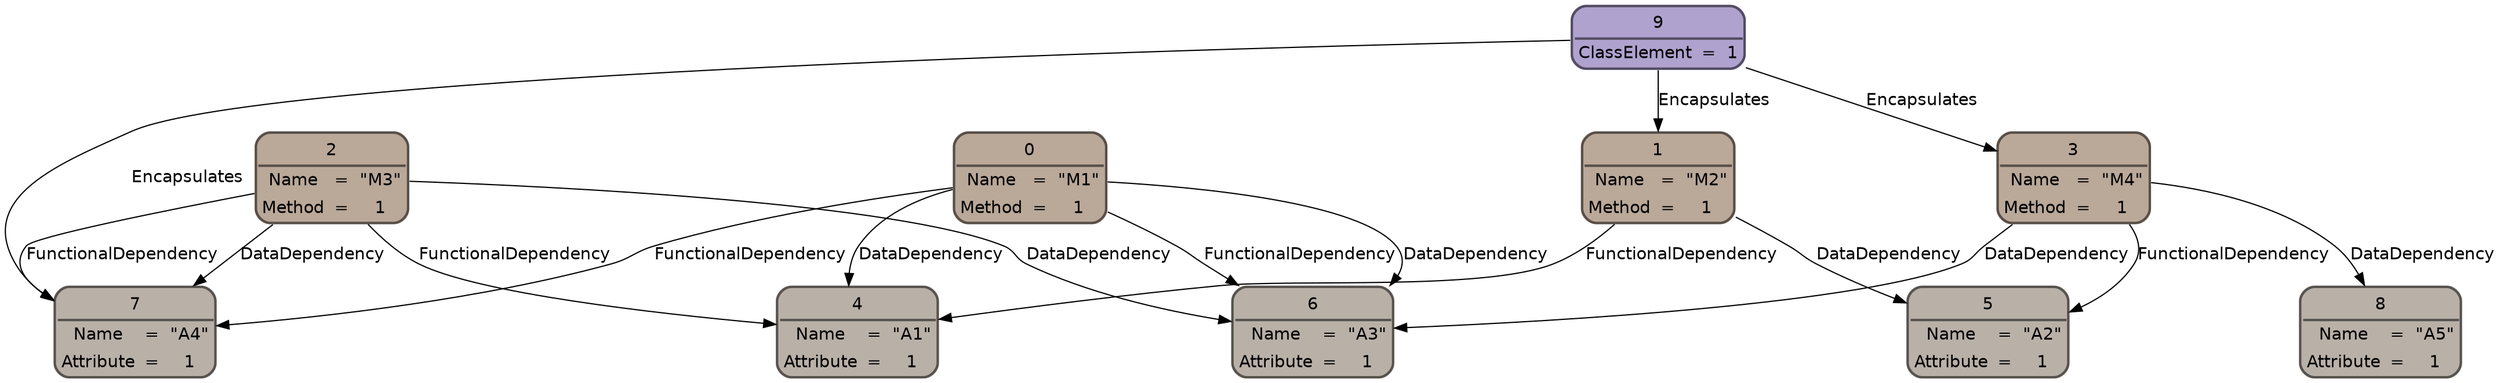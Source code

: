 digraph model {
node [
	style="filled, rounded"
	shape=plain
	pencolor="#00000088"
	fontname="Helvetica"
]
edge [
	labeldistance=3
	fontname="Helvetica"
]
2 -> 4 [
	style=solid
	color=black
	fontcolor=black
	label="FunctionalDependency"]
3 -> 5 [
	style=solid
	color=black
	fontcolor=black
	label="FunctionalDependency"]
1 -> 4 [
	style=solid
	color=black
	fontcolor=black
	label="FunctionalDependency"]
2 -> 7 [
	style=solid
	color=black
	fontcolor=black
	label="FunctionalDependency"]
0 -> 6 [
	style=solid
	color=black
	fontcolor=black
	label="FunctionalDependency"]
0 -> 7 [
	style=solid
	color=black
	fontcolor=black
	label="FunctionalDependency"]
9 -> 1 [
	style=solid
	color=black
	fontcolor=black
	label="Encapsulates"]
9 -> 3 [
	style=solid
	color=black
	fontcolor=black
	label="Encapsulates"]
9 -> 7 [
	style=solid
	color=black
	fontcolor=black
	label="Encapsulates"]
3 -> 6 [
	style=solid
	color=black
	fontcolor=black
	label="DataDependency"]
0 -> 4 [
	style=solid
	color=black
	fontcolor=black
	label="DataDependency"]
1 -> 5 [
	style=solid
	color=black
	fontcolor=black
	label="DataDependency"]
2 -> 6 [
	style=solid
	color=black
	fontcolor=black
	label="DataDependency"]
2 -> 7 [
	style=solid
	color=black
	fontcolor=black
	label="DataDependency"]
3 -> 8 [
	style=solid
	color=black
	fontcolor=black
	label="DataDependency"]
0 -> 6 [
	style=solid
	color=black
	fontcolor=black
	label="DataDependency"]
1 [
	fillcolor="#baa899"
	label=<<TABLE CELLSPACING="0" BORDER="2" CELLBORDER="0" CELLPADDING="4" STYLE="ROUNDED">
		<TR><TD COLSPAN="3" BORDER="2" SIDES="B">1</TD></TR>
		<TR><TD><FONT COLOR="black">Name</FONT></TD><TD><FONT COLOR="black">=</FONT></TD><TD><FONT COLOR="black">"M2"</FONT></TD></TR>
		<TR><TD><FONT COLOR="black">Method</FONT></TD><TD><FONT COLOR="black">=</FONT></TD><TD><FONT COLOR="black">1</FONT></TD></TR>
		</TABLE>>
]
2 [
	fillcolor="#baa899"
	label=<<TABLE CELLSPACING="0" BORDER="2" CELLBORDER="0" CELLPADDING="4" STYLE="ROUNDED">
		<TR><TD COLSPAN="3" BORDER="2" SIDES="B">2</TD></TR>
		<TR><TD><FONT COLOR="black">Name</FONT></TD><TD><FONT COLOR="black">=</FONT></TD><TD><FONT COLOR="black">"M3"</FONT></TD></TR>
		<TR><TD><FONT COLOR="black">Method</FONT></TD><TD><FONT COLOR="black">=</FONT></TD><TD><FONT COLOR="black">1</FONT></TD></TR>
		</TABLE>>
]
3 [
	fillcolor="#baa899"
	label=<<TABLE CELLSPACING="0" BORDER="2" CELLBORDER="0" CELLPADDING="4" STYLE="ROUNDED">
		<TR><TD COLSPAN="3" BORDER="2" SIDES="B">3</TD></TR>
		<TR><TD><FONT COLOR="black">Name</FONT></TD><TD><FONT COLOR="black">=</FONT></TD><TD><FONT COLOR="black">"M4"</FONT></TD></TR>
		<TR><TD><FONT COLOR="black">Method</FONT></TD><TD><FONT COLOR="black">=</FONT></TD><TD><FONT COLOR="black">1</FONT></TD></TR>
		</TABLE>>
]
4 [
	fillcolor="#b9b0a8"
	label=<<TABLE CELLSPACING="0" BORDER="2" CELLBORDER="0" CELLPADDING="4" STYLE="ROUNDED">
		<TR><TD COLSPAN="3" BORDER="2" SIDES="B">4</TD></TR>
		<TR><TD><FONT COLOR="black">Name</FONT></TD><TD><FONT COLOR="black">=</FONT></TD><TD><FONT COLOR="black">"A1"</FONT></TD></TR>
		<TR><TD><FONT COLOR="black">Attribute</FONT></TD><TD><FONT COLOR="black">=</FONT></TD><TD><FONT COLOR="black">1</FONT></TD></TR>
		</TABLE>>
]
5 [
	fillcolor="#b9b0a8"
	label=<<TABLE CELLSPACING="0" BORDER="2" CELLBORDER="0" CELLPADDING="4" STYLE="ROUNDED">
		<TR><TD COLSPAN="3" BORDER="2" SIDES="B">5</TD></TR>
		<TR><TD><FONT COLOR="black">Name</FONT></TD><TD><FONT COLOR="black">=</FONT></TD><TD><FONT COLOR="black">"A2"</FONT></TD></TR>
		<TR><TD><FONT COLOR="black">Attribute</FONT></TD><TD><FONT COLOR="black">=</FONT></TD><TD><FONT COLOR="black">1</FONT></TD></TR>
		</TABLE>>
]
6 [
	fillcolor="#b9b0a8"
	label=<<TABLE CELLSPACING="0" BORDER="2" CELLBORDER="0" CELLPADDING="4" STYLE="ROUNDED">
		<TR><TD COLSPAN="3" BORDER="2" SIDES="B">6</TD></TR>
		<TR><TD><FONT COLOR="black">Name</FONT></TD><TD><FONT COLOR="black">=</FONT></TD><TD><FONT COLOR="black">"A3"</FONT></TD></TR>
		<TR><TD><FONT COLOR="black">Attribute</FONT></TD><TD><FONT COLOR="black">=</FONT></TD><TD><FONT COLOR="black">1</FONT></TD></TR>
		</TABLE>>
]
7 [
	fillcolor="#b9b0a8"
	label=<<TABLE CELLSPACING="0" BORDER="2" CELLBORDER="0" CELLPADDING="4" STYLE="ROUNDED">
		<TR><TD COLSPAN="3" BORDER="2" SIDES="B">7</TD></TR>
		<TR><TD><FONT COLOR="black">Name</FONT></TD><TD><FONT COLOR="black">=</FONT></TD><TD><FONT COLOR="black">"A4"</FONT></TD></TR>
		<TR><TD><FONT COLOR="black">Attribute</FONT></TD><TD><FONT COLOR="black">=</FONT></TD><TD><FONT COLOR="black">1</FONT></TD></TR>
		</TABLE>>
]
8 [
	fillcolor="#b9b0a8"
	label=<<TABLE CELLSPACING="0" BORDER="2" CELLBORDER="0" CELLPADDING="4" STYLE="ROUNDED">
		<TR><TD COLSPAN="3" BORDER="2" SIDES="B">8</TD></TR>
		<TR><TD><FONT COLOR="black">Name</FONT></TD><TD><FONT COLOR="black">=</FONT></TD><TD><FONT COLOR="black">"A5"</FONT></TD></TR>
		<TR><TD><FONT COLOR="black">Attribute</FONT></TD><TD><FONT COLOR="black">=</FONT></TD><TD><FONT COLOR="black">1</FONT></TD></TR>
		</TABLE>>
]
9 [
	fillcolor="#afa2cf"
	label=<<TABLE CELLSPACING="0" BORDER="2" CELLBORDER="0" CELLPADDING="4" STYLE="ROUNDED">
		<TR><TD COLSPAN="3" BORDER="2" SIDES="B">9</TD></TR>
		<TR><TD><FONT COLOR="black">ClassElement</FONT></TD><TD><FONT COLOR="black">=</FONT></TD><TD><FONT COLOR="black">1</FONT></TD></TR>
		</TABLE>>
]
0 [
	fillcolor="#baa899"
	label=<<TABLE CELLSPACING="0" BORDER="2" CELLBORDER="0" CELLPADDING="4" STYLE="ROUNDED">
		<TR><TD COLSPAN="3" BORDER="2" SIDES="B">0</TD></TR>
		<TR><TD><FONT COLOR="black">Name</FONT></TD><TD><FONT COLOR="black">=</FONT></TD><TD><FONT COLOR="black">"M1"</FONT></TD></TR>
		<TR><TD><FONT COLOR="black">Method</FONT></TD><TD><FONT COLOR="black">=</FONT></TD><TD><FONT COLOR="black">1</FONT></TD></TR>
		</TABLE>>
]
}